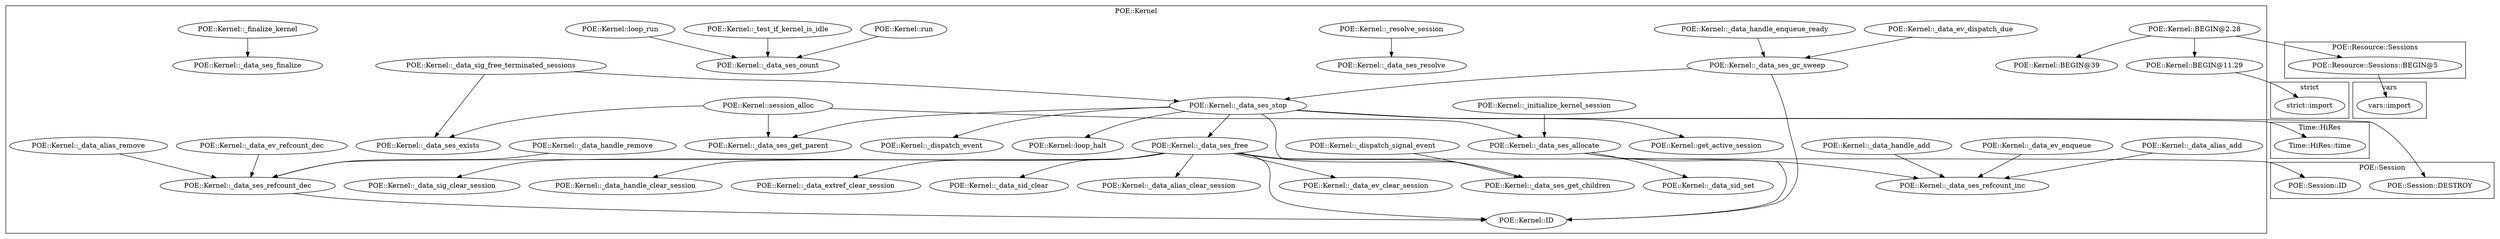 digraph {
graph [overlap=false]
subgraph cluster_strict {
	label="strict";
	"strict::import";
}
subgraph cluster_POE_Kernel {
	label="POE::Kernel";
	"POE::Kernel::BEGIN@2.28";
	"POE::Kernel::BEGIN@39";
	"POE::Kernel::_data_ses_finalize";
	"POE::Kernel::_data_alias_clear_session";
	"POE::Kernel::_data_sid_set";
	"POE::Kernel::_data_ses_refcount_dec";
	"POE::Kernel::_data_ses_stop";
	"POE::Kernel::run";
	"POE::Kernel::_data_ses_resolve";
	"POE::Kernel::BEGIN@11.29";
	"POE::Kernel::_dispatch_event";
	"POE::Kernel::_data_sig_free_terminated_sessions";
	"POE::Kernel::_resolve_session";
	"POE::Kernel::_data_ses_get_children";
	"POE::Kernel::_data_ses_refcount_inc";
	"POE::Kernel::_dispatch_signal_event";
	"POE::Kernel::_data_ev_clear_session";
	"POE::Kernel::_data_handle_remove";
	"POE::Kernel::_data_alias_add";
	"POE::Kernel::_data_sig_clear_session";
	"POE::Kernel::_data_ses_gc_sweep";
	"POE::Kernel::_test_if_kernel_is_idle";
	"POE::Kernel::_data_handle_clear_session";
	"POE::Kernel::_data_ev_refcount_dec";
	"POE::Kernel::_data_ev_enqueue";
	"POE::Kernel::_data_handle_add";
	"POE::Kernel::_data_ses_count";
	"POE::Kernel::get_active_session";
	"POE::Kernel::ID";
	"POE::Kernel::_data_alias_remove";
	"POE::Kernel::_data_ses_get_parent";
	"POE::Kernel::_data_ev_dispatch_due";
	"POE::Kernel::loop_run";
	"POE::Kernel::_data_ses_free";
	"POE::Kernel::session_alloc";
	"POE::Kernel::_data_handle_enqueue_ready";
	"POE::Kernel::loop_halt";
	"POE::Kernel::_data_extref_clear_session";
	"POE::Kernel::_data_ses_allocate";
	"POE::Kernel::_data_sid_clear";
	"POE::Kernel::_initialize_kernel_session";
	"POE::Kernel::_finalize_kernel";
	"POE::Kernel::_data_ses_exists";
}
subgraph cluster_POE_Resource_Sessions {
	label="POE::Resource::Sessions";
	"POE::Resource::Sessions::BEGIN@5";
}
subgraph cluster_vars {
	label="vars";
	"vars::import";
}
subgraph cluster_Time_HiRes {
	label="Time::HiRes";
	"Time::HiRes::time";
}
subgraph cluster_POE_Session {
	label="POE::Session";
	"POE::Session::ID";
	"POE::Session::DESTROY";
}
"POE::Kernel::BEGIN@2.28" -> "POE::Kernel::BEGIN@11.29";
"POE::Kernel::_data_ses_free" -> "POE::Kernel::_data_ses_refcount_dec";
"POE::Kernel::_data_handle_remove" -> "POE::Kernel::_data_ses_refcount_dec";
"POE::Kernel::_data_ev_refcount_dec" -> "POE::Kernel::_data_ses_refcount_dec";
"POE::Kernel::_data_alias_remove" -> "POE::Kernel::_data_ses_refcount_dec";
"POE::Kernel::_data_ses_allocate" -> "POE::Kernel::_data_sid_set";
"POE::Kernel::_finalize_kernel" -> "POE::Kernel::_data_ses_finalize";
"POE::Kernel::_data_ses_stop" -> "POE::Session::DESTROY";
"POE::Kernel::_data_ses_stop" -> "Time::HiRes::time";
"POE::Kernel::_data_ses_free" -> "POE::Kernel::_data_ev_clear_session";
"POE::Kernel::_dispatch_signal_event" -> "POE::Kernel::_data_ses_get_children";
"POE::Kernel::_data_ses_stop" -> "POE::Kernel::_data_ses_get_children";
"POE::Kernel::_data_ses_free" -> "POE::Kernel::_data_ses_get_children";
"POE::Kernel::_test_if_kernel_is_idle" -> "POE::Kernel::_data_ses_count";
"POE::Kernel::run" -> "POE::Kernel::_data_ses_count";
"POE::Kernel::loop_run" -> "POE::Kernel::_data_ses_count";
"POE::Kernel::session_alloc" -> "POE::Kernel::_data_ses_get_parent";
"POE::Kernel::_data_ses_stop" -> "POE::Kernel::_data_ses_get_parent";
"POE::Kernel::_data_ses_free" -> "POE::Kernel::_data_handle_clear_session";
"POE::Kernel::_data_ses_free" -> "POE::Kernel::_data_sig_clear_session";
"POE::Kernel::session_alloc" -> "POE::Kernel::_data_ses_exists";
"POE::Kernel::_data_sig_free_terminated_sessions" -> "POE::Kernel::_data_ses_exists";
"POE::Kernel::BEGIN@11.29" -> "strict::import";
"POE::Kernel::_data_ses_free" -> "POE::Kernel::_data_extref_clear_session";
"POE::Resource::Sessions::BEGIN@5" -> "vars::import";
"POE::Kernel::_data_ses_stop" -> "POE::Kernel::_data_ses_free";
"POE::Kernel::_data_ses_allocate" -> "POE::Kernel::ID";
"POE::Kernel::_data_ses_refcount_dec" -> "POE::Kernel::ID";
"POE::Kernel::_data_ses_free" -> "POE::Kernel::ID";
"POE::Kernel::_data_ses_gc_sweep" -> "POE::Kernel::ID";
"POE::Kernel::_data_ses_free" -> "POE::Session::ID";
"POE::Kernel::_data_sig_free_terminated_sessions" -> "POE::Kernel::_data_ses_stop";
"POE::Kernel::_data_ses_gc_sweep" -> "POE::Kernel::_data_ses_stop";
"POE::Kernel::BEGIN@2.28" -> "POE::Resource::Sessions::BEGIN@5";
"POE::Kernel::_data_ses_free" -> "POE::Kernel::_data_alias_clear_session";
"POE::Kernel::_data_ses_allocate" -> "POE::Kernel::_data_ses_refcount_inc";
"POE::Kernel::_data_alias_add" -> "POE::Kernel::_data_ses_refcount_inc";
"POE::Kernel::_data_handle_add" -> "POE::Kernel::_data_ses_refcount_inc";
"POE::Kernel::_data_ev_enqueue" -> "POE::Kernel::_data_ses_refcount_inc";
"POE::Kernel::_data_ses_stop" -> "POE::Kernel::_dispatch_event";
"POE::Kernel::_data_handle_enqueue_ready" -> "POE::Kernel::_data_ses_gc_sweep";
"POE::Kernel::_data_ev_dispatch_due" -> "POE::Kernel::_data_ses_gc_sweep";
"POE::Kernel::_data_ses_free" -> "POE::Kernel::_data_sid_clear";
"POE::Kernel::session_alloc" -> "POE::Kernel::_data_ses_allocate";
"POE::Kernel::_initialize_kernel_session" -> "POE::Kernel::_data_ses_allocate";
"POE::Kernel::_data_ses_stop" -> "POE::Kernel::loop_halt";
"POE::Kernel::_resolve_session" -> "POE::Kernel::_data_ses_resolve";
"POE::Kernel::BEGIN@2.28" -> "POE::Kernel::BEGIN@39";
"POE::Kernel::_data_ses_stop" -> "POE::Kernel::get_active_session";
}
